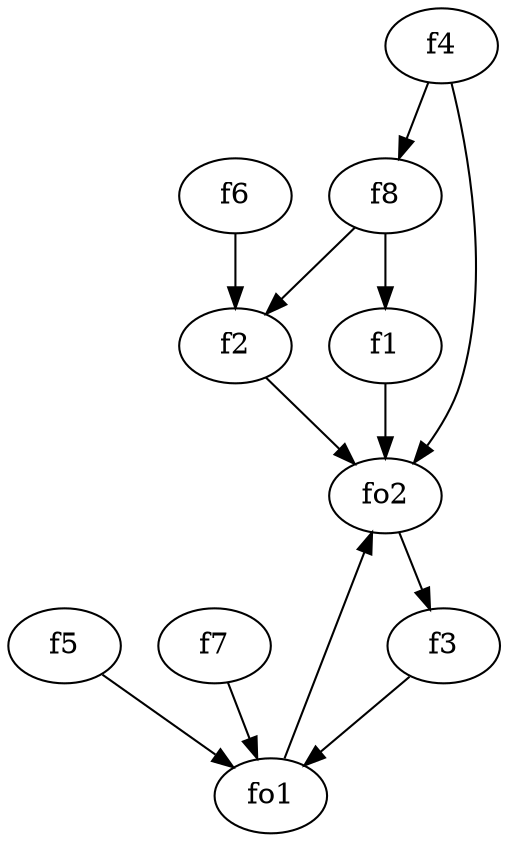 strict digraph  {
f1;
f2;
f3;
f4;
f5;
f6;
f7;
f8;
fo1;
fo2;
f1 -> fo2  [weight=2];
f2 -> fo2  [weight=2];
f3 -> fo1  [weight=2];
f4 -> f8  [weight=2];
f4 -> fo2  [weight=2];
f5 -> fo1  [weight=2];
f6 -> f2  [weight=2];
f7 -> fo1  [weight=2];
f8 -> f2  [weight=2];
f8 -> f1  [weight=2];
fo1 -> fo2  [weight=2];
fo2 -> f3  [weight=2];
}
